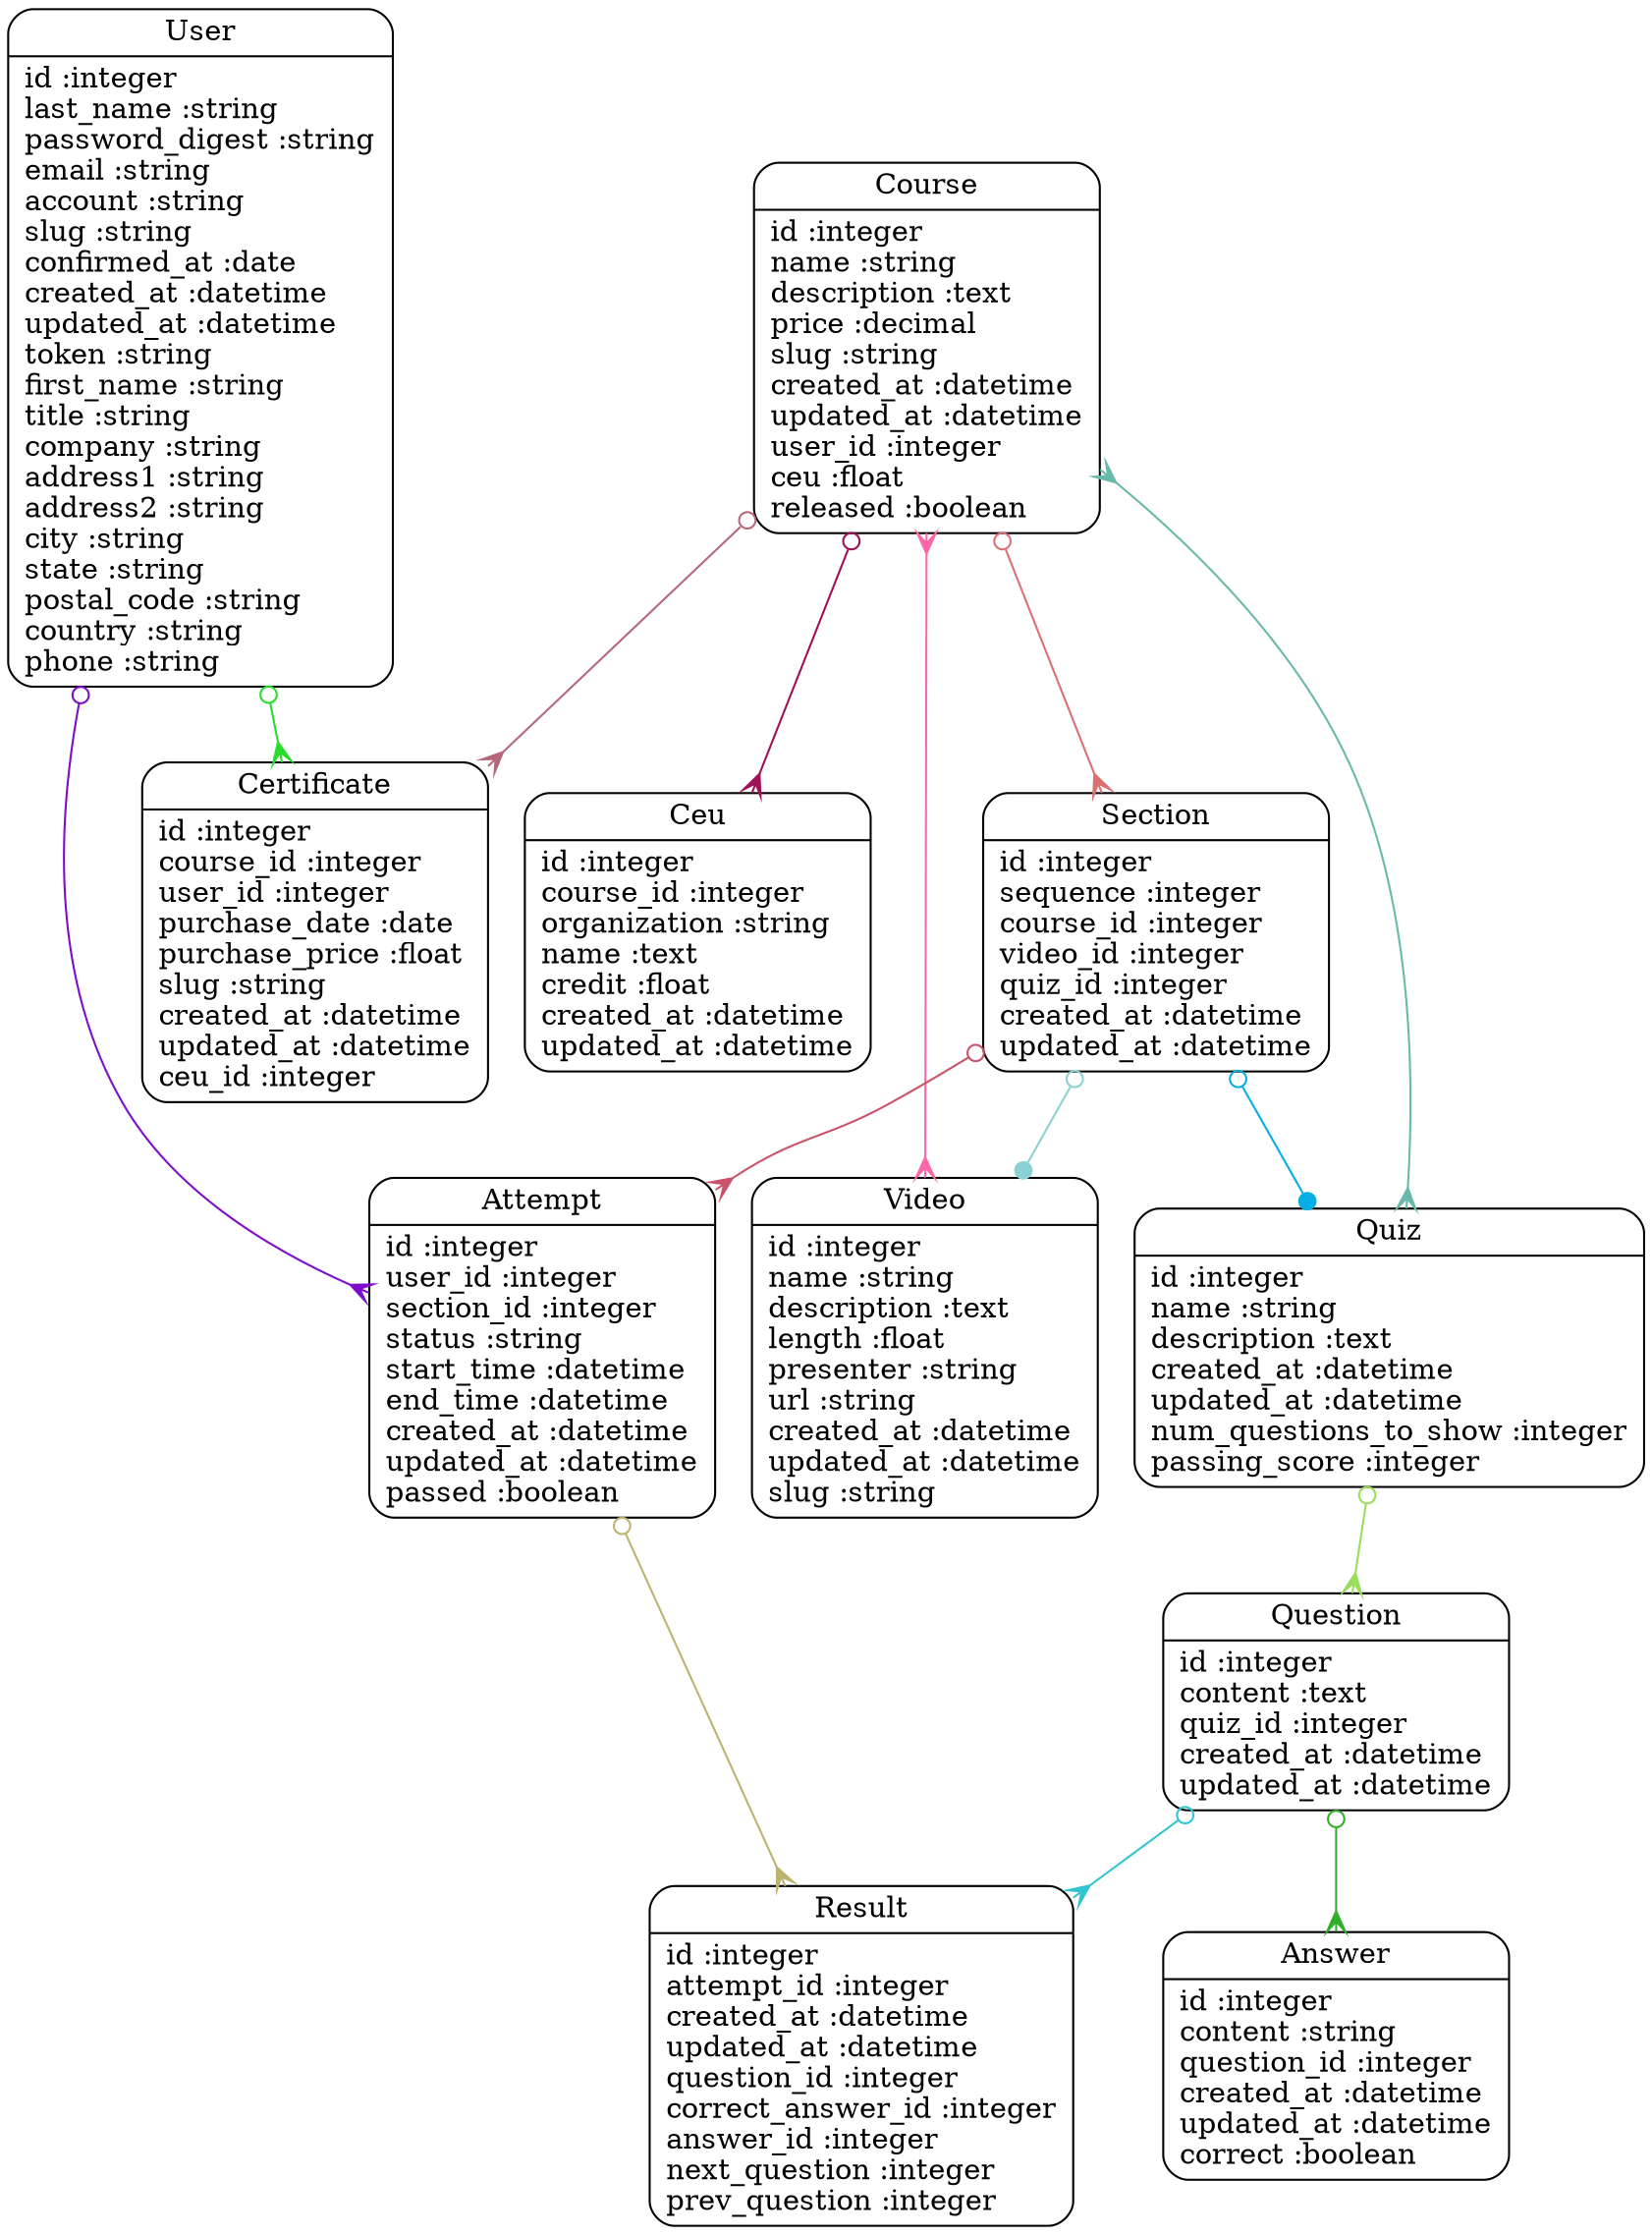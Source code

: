 digraph models_diagram {
	graph[overlap=false, splines=true]
	"Answer" [shape=Mrecord, label="{Answer|id :integer\lcontent :string\lquestion_id :integer\lcreated_at :datetime\lupdated_at :datetime\lcorrect :boolean\l}"]
	"Attempt" [shape=Mrecord, label="{Attempt|id :integer\luser_id :integer\lsection_id :integer\lstatus :string\lstart_time :datetime\lend_time :datetime\lcreated_at :datetime\lupdated_at :datetime\lpassed :boolean\l}"]
	"Certificate" [shape=Mrecord, label="{Certificate|id :integer\lcourse_id :integer\luser_id :integer\lpurchase_date :date\lpurchase_price :float\lslug :string\lcreated_at :datetime\lupdated_at :datetime\lceu_id :integer\l}"]
	"Ceu" [shape=Mrecord, label="{Ceu|id :integer\lcourse_id :integer\lorganization :string\lname :text\lcredit :float\lcreated_at :datetime\lupdated_at :datetime\l}"]
	"Course" [shape=Mrecord, label="{Course|id :integer\lname :string\ldescription :text\lprice :decimal\lslug :string\lcreated_at :datetime\lupdated_at :datetime\luser_id :integer\lceu :float\lreleased :boolean\l}"]
	"Question" [shape=Mrecord, label="{Question|id :integer\lcontent :text\lquiz_id :integer\lcreated_at :datetime\lupdated_at :datetime\l}"]
	"Quiz" [shape=Mrecord, label="{Quiz|id :integer\lname :string\ldescription :text\lcreated_at :datetime\lupdated_at :datetime\lnum_questions_to_show :integer\lpassing_score :integer\l}"]
	"Result" [shape=Mrecord, label="{Result|id :integer\lattempt_id :integer\lcreated_at :datetime\lupdated_at :datetime\lquestion_id :integer\lcorrect_answer_id :integer\lanswer_id :integer\lnext_question :integer\lprev_question :integer\l}"]
	"Section" [shape=Mrecord, label="{Section|id :integer\lsequence :integer\lcourse_id :integer\lvideo_id :integer\lquiz_id :integer\lcreated_at :datetime\lupdated_at :datetime\l}"]
	"User" [shape=Mrecord, label="{User|id :integer\llast_name :string\lpassword_digest :string\lemail :string\laccount :string\lslug :string\lconfirmed_at :date\lcreated_at :datetime\lupdated_at :datetime\ltoken :string\lfirst_name :string\ltitle :string\lcompany :string\laddress1 :string\laddress2 :string\lcity :string\lstate :string\lpostal_code :string\lcountry :string\lphone :string\l}"]
	"Video" [shape=Mrecord, label="{Video|id :integer\lname :string\ldescription :text\llength :float\lpresenter :string\lurl :string\lcreated_at :datetime\lupdated_at :datetime\lslug :string\l}"]
	"Attempt" -> "Result" [arrowtail=odot, arrowhead=crow, dir=both color="#BCB371"]
	"Course" -> "Section" [arrowtail=odot, arrowhead=crow, dir=both color="#DA7072"]
	"Course" -> "Video" [arrowtail=crow, arrowhead=crow, dir=both color="#FC67A9"]
	"Course" -> "Quiz" [arrowtail=crow, arrowhead=crow, dir=both color="#69B9AA"]
	"Course" -> "Certificate" [arrowtail=odot, arrowhead=crow, dir=both color="#B66779"]
	"Course" -> "Ceu" [arrowtail=odot, arrowhead=crow, dir=both color="#9E1155"]
	"Question" -> "Answer" [arrowtail=odot, arrowhead=crow, dir=both color="#32AF28"]
	"Question" -> "Result" [arrowtail=odot, arrowhead=crow, dir=both color="#31C5D2"]
	"Quiz" -> "Question" [arrowtail=odot, arrowhead=crow, dir=both color="#99DE58"]
	"Section" -> "Video" [arrowtail=odot, arrowhead=dot, dir=both color="#89D1D2"]
	"Section" -> "Quiz" [arrowtail=odot, arrowhead=dot, dir=both color="#04AEE5"]
	"Section" -> "Attempt" [arrowtail=odot, arrowhead=crow, dir=both color="#CA5269"]
	"User" -> "Certificate" [arrowtail=odot, arrowhead=crow, dir=both color="#26DD29"]
	"User" -> "Attempt" [arrowtail=odot, arrowhead=crow, dir=both color="#7D0ECC"]
}
